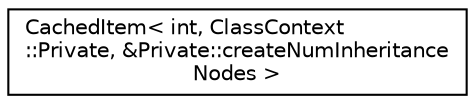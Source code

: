 digraph "Graphical Class Hierarchy"
{
 // LATEX_PDF_SIZE
  edge [fontname="Helvetica",fontsize="10",labelfontname="Helvetica",labelfontsize="10"];
  node [fontname="Helvetica",fontsize="10",shape=record];
  rankdir="LR";
  Node0 [label="CachedItem\< int, ClassContext\l::Private, &Private::createNumInheritance\lNodes \>",height=0.2,width=0.4,color="black", fillcolor="white", style="filled",URL="$classCachedItem.html",tooltip=" "];
}
